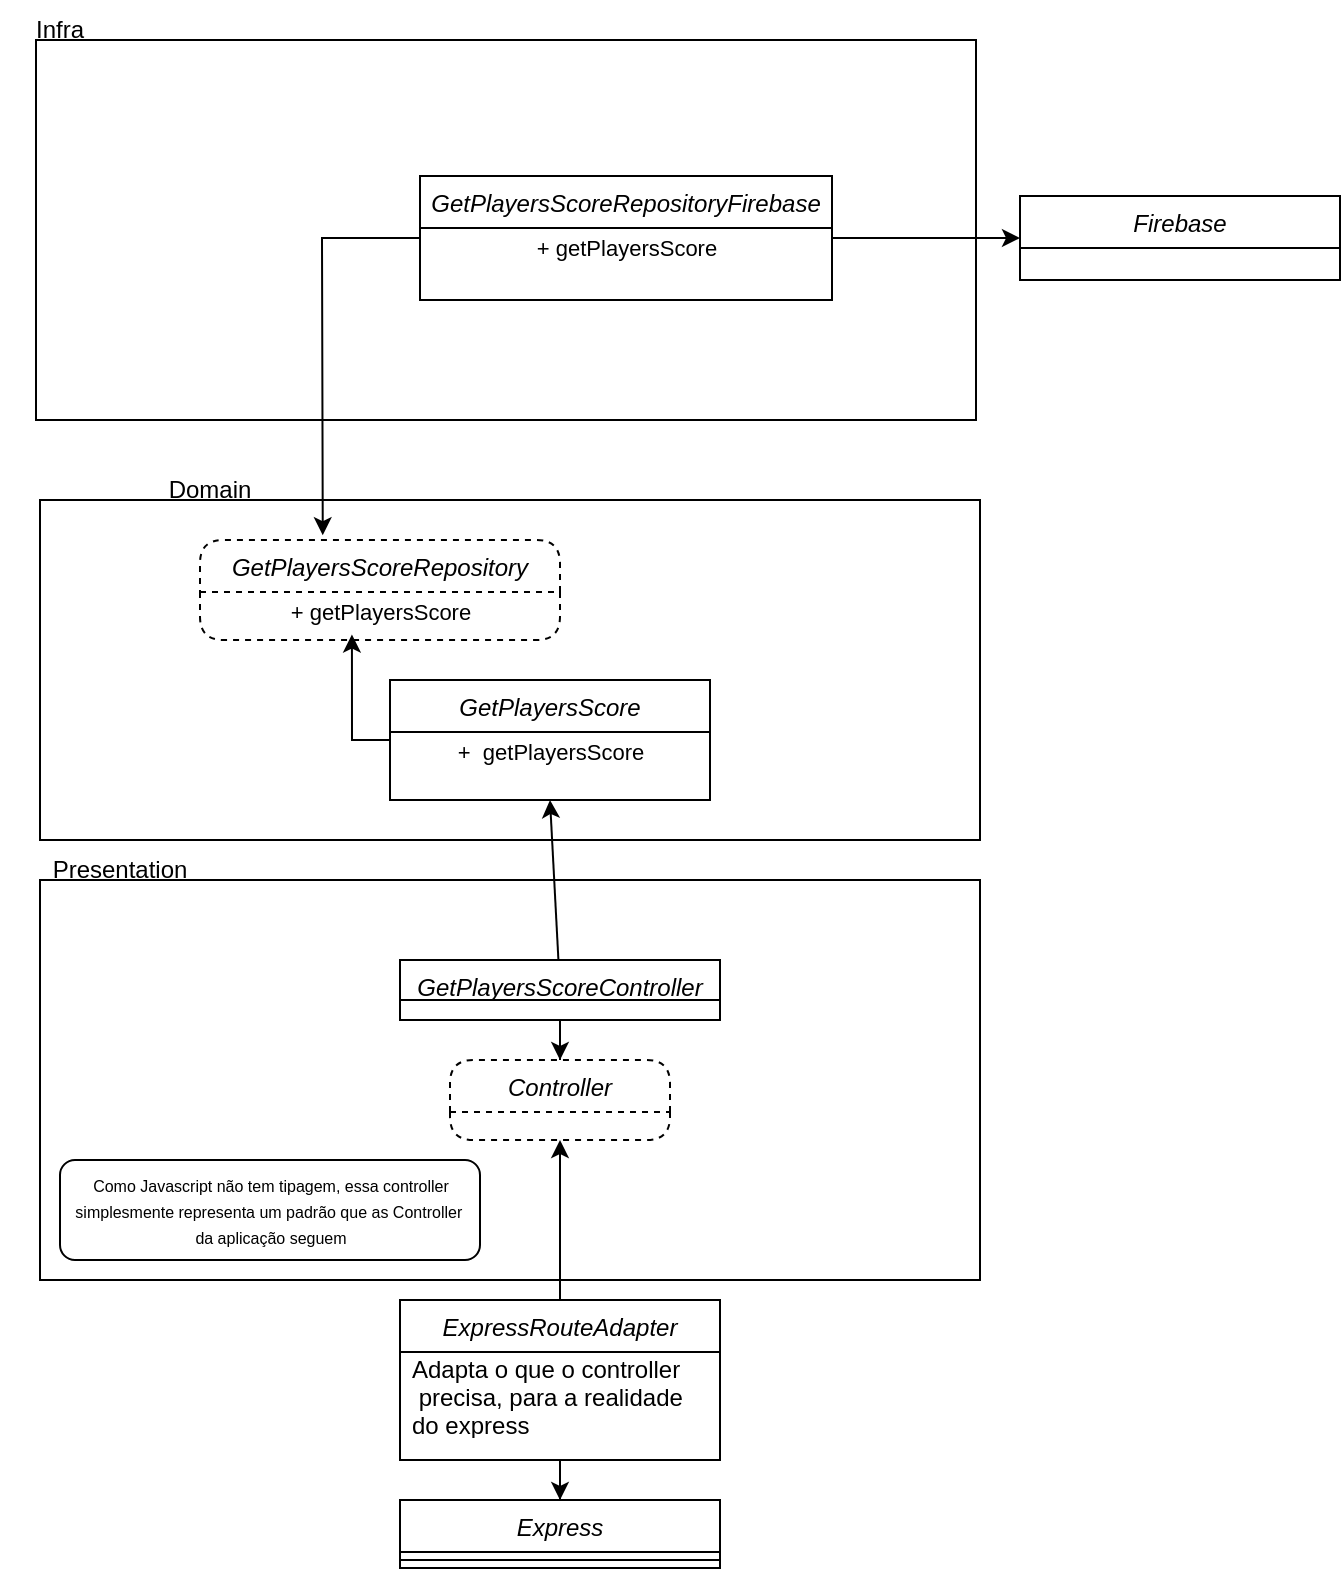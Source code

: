 <mxfile>
    <diagram id="C5RBs43oDa-KdzZeNtuy" name="Page-1">
        <mxGraphModel dx="655" dy="1701" grid="1" gridSize="10" guides="1" tooltips="1" connect="1" arrows="1" fold="1" page="1" pageScale="1" pageWidth="827" pageHeight="1169" math="0" shadow="0">
            <root>
                <mxCell id="WIyWlLk6GJQsqaUBKTNV-0"/>
                <mxCell id="WIyWlLk6GJQsqaUBKTNV-1" parent="WIyWlLk6GJQsqaUBKTNV-0"/>
                <mxCell id="Y3WVkvMZqO8aBtV186nU-5" value="Express" style="swimlane;fontStyle=2;align=center;verticalAlign=top;childLayout=stackLayout;horizontal=1;startSize=26;horizontalStack=0;resizeParent=1;resizeLast=0;collapsible=1;marginBottom=0;rounded=0;shadow=0;strokeWidth=1;" parent="WIyWlLk6GJQsqaUBKTNV-1" vertex="1">
                    <mxGeometry x="360" y="220" width="160" height="34" as="geometry">
                        <mxRectangle x="230" y="140" width="160" height="26" as="alternateBounds"/>
                    </mxGeometry>
                </mxCell>
                <mxCell id="Y3WVkvMZqO8aBtV186nU-6" value="" style="line;html=1;strokeWidth=1;align=left;verticalAlign=middle;spacingTop=-1;spacingLeft=3;spacingRight=3;rotatable=0;labelPosition=right;points=[];portConstraint=eastwest;" parent="Y3WVkvMZqO8aBtV186nU-5" vertex="1">
                    <mxGeometry y="26" width="160" height="8" as="geometry"/>
                </mxCell>
                <mxCell id="Y3WVkvMZqO8aBtV186nU-10" value="Firebase" style="swimlane;fontStyle=2;align=center;verticalAlign=top;childLayout=stackLayout;horizontal=1;startSize=26;horizontalStack=0;resizeParent=1;resizeLast=0;collapsible=1;marginBottom=0;rounded=0;shadow=0;strokeWidth=1;" parent="WIyWlLk6GJQsqaUBKTNV-1" vertex="1">
                    <mxGeometry x="670" y="-432" width="160" height="42" as="geometry">
                        <mxRectangle x="230" y="140" width="160" height="26" as="alternateBounds"/>
                    </mxGeometry>
                </mxCell>
                <mxCell id="Y3WVkvMZqO8aBtV186nU-36" value="" style="edgeStyle=orthogonalEdgeStyle;rounded=0;orthogonalLoop=1;jettySize=auto;html=1;" parent="WIyWlLk6GJQsqaUBKTNV-1" source="Y3WVkvMZqO8aBtV186nU-23" target="Y3WVkvMZqO8aBtV186nU-5" edge="1">
                    <mxGeometry relative="1" as="geometry">
                        <mxPoint x="440" y="280" as="targetPoint"/>
                        <Array as="points"/>
                    </mxGeometry>
                </mxCell>
                <mxCell id="Y3WVkvMZqO8aBtV186nU-23" value="ExpressRouteAdapter" style="swimlane;fontStyle=2;align=center;verticalAlign=top;childLayout=stackLayout;horizontal=1;startSize=26;horizontalStack=0;resizeParent=1;resizeLast=0;collapsible=1;marginBottom=0;rounded=0;shadow=0;strokeWidth=1;" parent="WIyWlLk6GJQsqaUBKTNV-1" vertex="1">
                    <mxGeometry x="360" y="120" width="160" height="80" as="geometry">
                        <mxRectangle x="230" y="140" width="160" height="26" as="alternateBounds"/>
                    </mxGeometry>
                </mxCell>
                <mxCell id="Y3WVkvMZqO8aBtV186nU-26" value="Adapta o que o controller&#10; precisa, para a realidade &#10;do express" style="text;strokeColor=none;fillColor=none;align=left;verticalAlign=middle;spacingLeft=4;spacingRight=4;overflow=hidden;points=[[0,0.5],[1,0.5]];portConstraint=eastwest;rotatable=0;" parent="Y3WVkvMZqO8aBtV186nU-23" vertex="1">
                    <mxGeometry y="26" width="160" height="44" as="geometry"/>
                </mxCell>
                <mxCell id="Y3WVkvMZqO8aBtV186nU-30" value="" style="whiteSpace=wrap;html=1;" parent="WIyWlLk6GJQsqaUBKTNV-1" vertex="1">
                    <mxGeometry x="180" y="-90" width="470" height="200" as="geometry"/>
                </mxCell>
                <mxCell id="Y3WVkvMZqO8aBtV186nU-34" style="edgeStyle=orthogonalEdgeStyle;rounded=0;orthogonalLoop=1;jettySize=auto;html=1;exitX=0.5;exitY=1;exitDx=0;exitDy=0;" parent="WIyWlLk6GJQsqaUBKTNV-1" source="zkfFHV4jXpPFQw0GAbJ--0" target="Y3WVkvMZqO8aBtV186nU-33" edge="1">
                    <mxGeometry relative="1" as="geometry"/>
                </mxCell>
                <mxCell id="zkfFHV4jXpPFQw0GAbJ--0" value="GetPlayersScoreController" style="swimlane;fontStyle=2;align=center;verticalAlign=top;childLayout=stackLayout;horizontal=1;startSize=20;horizontalStack=0;resizeParent=1;resizeLast=0;collapsible=1;marginBottom=0;rounded=0;shadow=0;strokeWidth=1;" parent="WIyWlLk6GJQsqaUBKTNV-1" vertex="1">
                    <mxGeometry x="360" y="-50" width="160" height="30" as="geometry">
                        <mxRectangle x="230" y="140" width="160" height="26" as="alternateBounds"/>
                    </mxGeometry>
                </mxCell>
                <mxCell id="Y3WVkvMZqO8aBtV186nU-31" value="Presentation" style="text;html=1;strokeColor=none;fillColor=none;align=center;verticalAlign=middle;whiteSpace=wrap;rounded=0;" parent="WIyWlLk6GJQsqaUBKTNV-1" vertex="1">
                    <mxGeometry x="190" y="-110" width="60" height="30" as="geometry"/>
                </mxCell>
                <mxCell id="Y3WVkvMZqO8aBtV186nU-33" value="Controller" style="swimlane;fontStyle=2;align=center;verticalAlign=top;childLayout=stackLayout;horizontal=1;startSize=26;horizontalStack=0;resizeParent=1;resizeLast=0;collapsible=1;marginBottom=0;rounded=1;shadow=0;strokeWidth=1;dashed=1;" parent="WIyWlLk6GJQsqaUBKTNV-1" vertex="1">
                    <mxGeometry x="385" width="110" height="40" as="geometry">
                        <mxRectangle x="230" y="140" width="160" height="26" as="alternateBounds"/>
                    </mxGeometry>
                </mxCell>
                <mxCell id="Y3WVkvMZqO8aBtV186nU-35" style="edgeStyle=orthogonalEdgeStyle;rounded=0;orthogonalLoop=1;jettySize=auto;html=1;exitX=0.5;exitY=0;exitDx=0;exitDy=0;entryX=0.5;entryY=1;entryDx=0;entryDy=0;" parent="WIyWlLk6GJQsqaUBKTNV-1" source="Y3WVkvMZqO8aBtV186nU-23" target="Y3WVkvMZqO8aBtV186nU-33" edge="1">
                    <mxGeometry relative="1" as="geometry"/>
                </mxCell>
                <mxCell id="dUq91jTkEzj4iif9MwIE-1" value="" style="whiteSpace=wrap;html=1;" parent="WIyWlLk6GJQsqaUBKTNV-1" vertex="1">
                    <mxGeometry x="180" y="-280" width="470" height="170" as="geometry"/>
                </mxCell>
                <mxCell id="dUq91jTkEzj4iif9MwIE-2" value="Domain" style="text;html=1;strokeColor=none;fillColor=none;align=center;verticalAlign=middle;whiteSpace=wrap;rounded=0;" parent="WIyWlLk6GJQsqaUBKTNV-1" vertex="1">
                    <mxGeometry x="235" y="-300" width="60" height="30" as="geometry"/>
                </mxCell>
                <mxCell id="dUq91jTkEzj4iif9MwIE-13" value="" style="whiteSpace=wrap;html=1;" parent="WIyWlLk6GJQsqaUBKTNV-1" vertex="1">
                    <mxGeometry x="178" y="-510" width="470" height="190" as="geometry"/>
                </mxCell>
                <mxCell id="dUq91jTkEzj4iif9MwIE-14" value="Infra" style="text;html=1;strokeColor=none;fillColor=none;align=center;verticalAlign=middle;whiteSpace=wrap;rounded=0;" parent="WIyWlLk6GJQsqaUBKTNV-1" vertex="1">
                    <mxGeometry x="160" y="-530" width="60" height="30" as="geometry"/>
                </mxCell>
                <mxCell id="dUq91jTkEzj4iif9MwIE-23" style="edgeStyle=orthogonalEdgeStyle;rounded=0;orthogonalLoop=1;jettySize=auto;html=1;entryX=0;entryY=0.5;entryDx=0;entryDy=0;" parent="WIyWlLk6GJQsqaUBKTNV-1" source="dUq91jTkEzj4iif9MwIE-22" target="Y3WVkvMZqO8aBtV186nU-10" edge="1">
                    <mxGeometry relative="1" as="geometry"/>
                </mxCell>
                <mxCell id="29" value="" style="edgeStyle=none;html=1;fontSize=11;fontColor=none;rounded=0;entryX=0.341;entryY=-0.048;entryDx=0;entryDy=0;entryPerimeter=0;" edge="1" parent="WIyWlLk6GJQsqaUBKTNV-1" source="dUq91jTkEzj4iif9MwIE-22" target="18">
                    <mxGeometry relative="1" as="geometry">
                        <Array as="points">
                            <mxPoint x="321" y="-411"/>
                        </Array>
                    </mxGeometry>
                </mxCell>
                <mxCell id="dUq91jTkEzj4iif9MwIE-22" value="GetPlayersScoreRepositoryFirebase" style="swimlane;fontStyle=2;align=center;verticalAlign=top;childLayout=stackLayout;horizontal=1;startSize=26;horizontalStack=0;resizeParent=1;resizeLast=0;collapsible=1;marginBottom=0;rounded=0;shadow=0;strokeWidth=1;" parent="WIyWlLk6GJQsqaUBKTNV-1" vertex="1">
                    <mxGeometry x="370" y="-442" width="206" height="62" as="geometry">
                        <mxRectangle x="230" y="140" width="160" height="26" as="alternateBounds"/>
                    </mxGeometry>
                </mxCell>
                <mxCell id="27" value="+ getPlayersScore" style="text;html=1;align=center;verticalAlign=middle;resizable=0;points=[];autosize=1;strokeColor=none;fillColor=none;fontSize=11;" vertex="1" parent="dUq91jTkEzj4iif9MwIE-22">
                    <mxGeometry y="26" width="206" height="20" as="geometry"/>
                </mxCell>
                <mxCell id="34" style="edgeStyle=none;html=1;entryX=0.422;entryY=1.064;entryDx=0;entryDy=0;entryPerimeter=0;fontSize=11;fontColor=none;rounded=0;" edge="1" parent="WIyWlLk6GJQsqaUBKTNV-1" source="2" target="20">
                    <mxGeometry relative="1" as="geometry">
                        <Array as="points">
                            <mxPoint x="336" y="-160"/>
                        </Array>
                    </mxGeometry>
                </mxCell>
                <mxCell id="2" value="GetPlayersScore" style="swimlane;fontStyle=2;align=center;verticalAlign=top;childLayout=stackLayout;horizontal=1;startSize=26;horizontalStack=0;resizeParent=1;resizeLast=0;collapsible=1;marginBottom=0;rounded=0;shadow=0;strokeWidth=1;" vertex="1" parent="WIyWlLk6GJQsqaUBKTNV-1">
                    <mxGeometry x="355" y="-190" width="160" height="60" as="geometry">
                        <mxRectangle x="230" y="140" width="160" height="26" as="alternateBounds"/>
                    </mxGeometry>
                </mxCell>
                <mxCell id="15" value="&lt;font style=&quot;font-size: 11px&quot;&gt;+&amp;nbsp; getPlayersScore&lt;/font&gt;" style="text;html=1;align=center;verticalAlign=middle;resizable=0;points=[];autosize=1;strokeColor=none;fillColor=none;fontSize=9;" vertex="1" parent="2">
                    <mxGeometry y="26" width="160" height="20" as="geometry"/>
                </mxCell>
                <mxCell id="18" value="GetPlayersScoreRepository" style="swimlane;fontStyle=2;align=center;verticalAlign=top;childLayout=stackLayout;horizontal=1;startSize=26;horizontalStack=0;resizeParent=1;resizeLast=0;collapsible=1;marginBottom=0;rounded=1;shadow=0;strokeWidth=1;dashed=1;" vertex="1" parent="WIyWlLk6GJQsqaUBKTNV-1">
                    <mxGeometry x="260" y="-260" width="180" height="50" as="geometry">
                        <mxRectangle x="230" y="140" width="160" height="26" as="alternateBounds"/>
                    </mxGeometry>
                </mxCell>
                <mxCell id="20" value="+ getPlayersScore" style="text;html=1;align=center;verticalAlign=middle;resizable=0;points=[];autosize=1;strokeColor=none;fillColor=none;fontSize=11;" vertex="1" parent="18">
                    <mxGeometry y="26" width="180" height="20" as="geometry"/>
                </mxCell>
                <mxCell id="35" style="edgeStyle=none;rounded=0;html=1;entryX=0.5;entryY=1;entryDx=0;entryDy=0;fontSize=11;fontColor=none;" edge="1" parent="WIyWlLk6GJQsqaUBKTNV-1" source="zkfFHV4jXpPFQw0GAbJ--0" target="2">
                    <mxGeometry relative="1" as="geometry"/>
                </mxCell>
                <mxCell id="36" value="&lt;font style=&quot;font-size: 8px&quot;&gt;Como Javascript não tem tipagem, essa controller&lt;br&gt;simplesmente representa um padrão que as Controller&amp;nbsp;&lt;br&gt;da aplicação seguem&lt;br&gt;&lt;/font&gt;" style="text;html=1;align=center;verticalAlign=middle;resizable=0;points=[];autosize=1;strokeColor=default;fillColor=none;fontSize=11;fontColor=none;rounded=1;glass=0;" vertex="1" parent="WIyWlLk6GJQsqaUBKTNV-1">
                    <mxGeometry x="190" y="50" width="210" height="50" as="geometry"/>
                </mxCell>
            </root>
        </mxGraphModel>
    </diagram>
</mxfile>